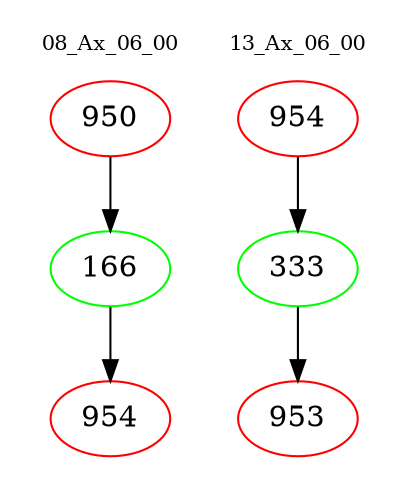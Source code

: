 digraph{
subgraph cluster_0 {
color = white
label = "08_Ax_06_00";
fontsize=10;
T0_950 [label="950", color="red"]
T0_950 -> T0_166 [color="black"]
T0_166 [label="166", color="green"]
T0_166 -> T0_954 [color="black"]
T0_954 [label="954", color="red"]
}
subgraph cluster_1 {
color = white
label = "13_Ax_06_00";
fontsize=10;
T1_954 [label="954", color="red"]
T1_954 -> T1_333 [color="black"]
T1_333 [label="333", color="green"]
T1_333 -> T1_953 [color="black"]
T1_953 [label="953", color="red"]
}
}

